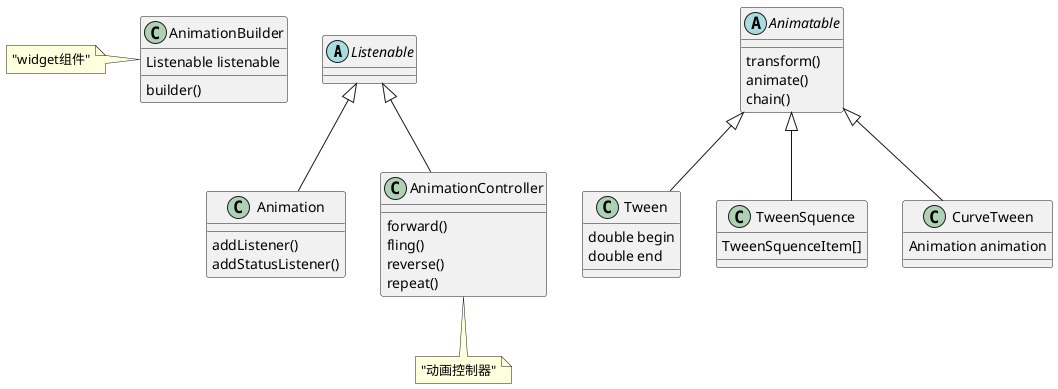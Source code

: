 @startuml
abstract class Listenable
abstract class Animatable {
    transform()
    animate()
    chain()
}
class Animation {
    addListener()
    addStatusListener()
}
class AnimationController {
    forward()
    fling()
    reverse()
    repeat()
}
note bottom :"动画控制器"
class Tween {
    double begin
    double end
}
class TweenSquence {
    TweenSquenceItem[]
}
class CurveTween {
    Animation animation
}
class AnimationBuilder {
    Listenable listenable
    builder()
}
note left: "widget组件"
Listenable <|-- Animation
Listenable <|-- AnimationController
Animatable <|-- Tween
Animatable <|-- TweenSquence
Animatable <|-- CurveTween
@enduml